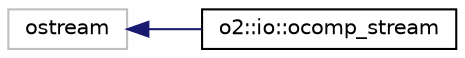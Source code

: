 digraph "Graphical Class Hierarchy"
{
 // INTERACTIVE_SVG=YES
  bgcolor="transparent";
  edge [fontname="Helvetica",fontsize="10",labelfontname="Helvetica",labelfontsize="10"];
  node [fontname="Helvetica",fontsize="10",shape=record];
  rankdir="LR";
  Node1096 [label="ostream",height=0.2,width=0.4,color="grey75"];
  Node1096 -> Node0 [dir="back",color="midnightblue",fontsize="10",style="solid",fontname="Helvetica"];
  Node0 [label="o2::io::ocomp_stream",height=0.2,width=0.4,color="black",URL="$d2/d30/classo2_1_1io_1_1ocomp__stream.html"];
}
